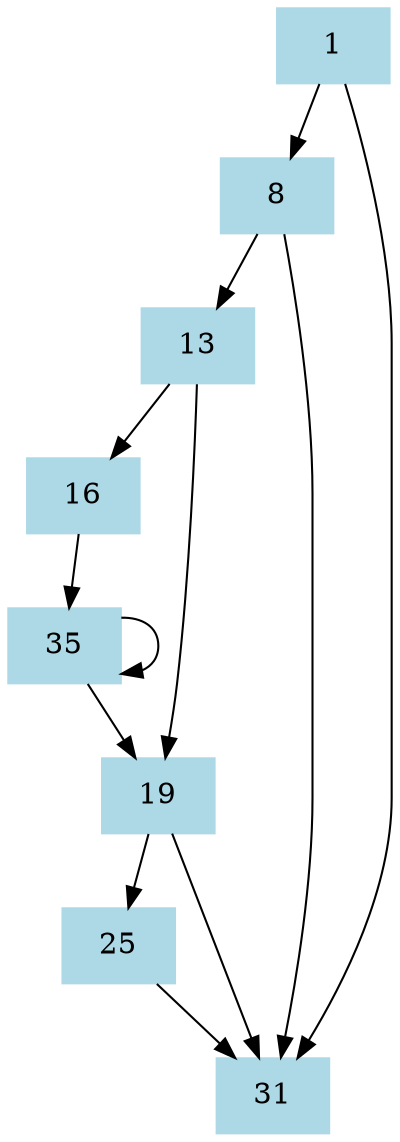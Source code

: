 digraph CFG {
    node[shape=box, style=filled, color=lightblue];

    1[label="1"];
    8[label="8"];
    13[label="13"];
    16[label="16"];
    19[label="19"];
    25[label="25"];
    31[label="31"];
    35[label="35"];

    1 -> 31;
    1 -> 8;

    8 -> 31;
    8 -> 13;

    13 -> 19;
    13 -> 16;

    16 -> 35;

    35 -> 19;
    35 -> 35;

    19 -> 31;
    19 -> 25;

    25 -> 31;
}